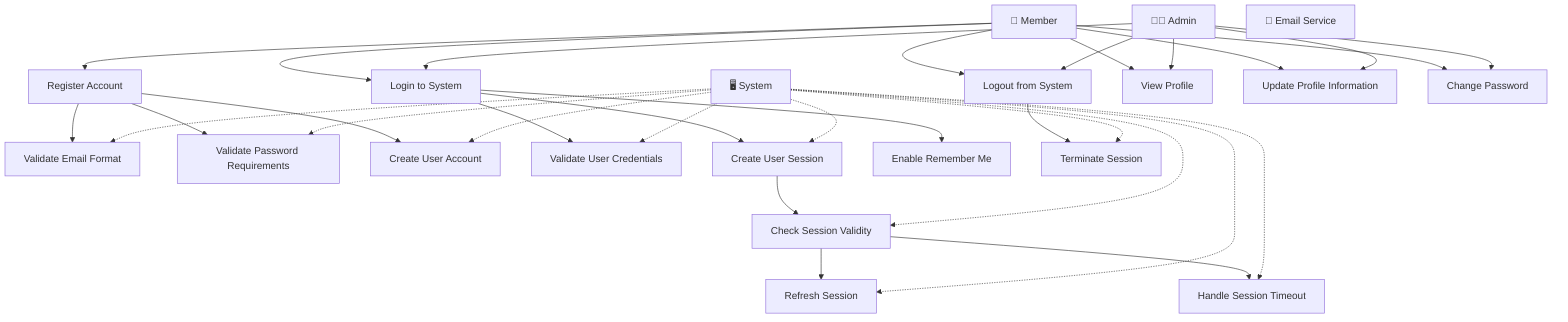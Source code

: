 graph TD
    Member["👤 Member"]
    Admin["👨‍💼 Admin"]
    System["🖥️ System"]
    EmailService["📧 Email Service"]
    
    %% Registration Use Cases
    Register["Register Account"]
    ValidateEmail["Validate Email Format"]
    ValidatePassword["Validate Password Requirements"]
    CreateAccount["Create User Account"]
    
    %% Authentication Use Cases
    Login["Login to System"]
    ValidateCredentials["Validate User Credentials"]
    CreateSession["Create User Session"]
    RememberMe["Enable Remember Me"]
    Logout["Logout from System"]
    TerminateSession["Terminate Session"]
    
    %% Profile Management
    ViewProfile["View Profile"]
    UpdateProfile["Update Profile Information"]
    ChangePassword["Change Password"]
    
    %% Session Management
    CheckSession["Check Session Validity"]
    RefreshSession["Refresh Session"]
    SessionTimeout["Handle Session Timeout"]
    
    %% Relationships
    Member --> Register
    Member --> Login
    Member --> ViewProfile
    Member --> UpdateProfile
    Member --> ChangePassword
    Member --> Logout
    
    Admin --> Login
    Admin --> ViewProfile
    Admin --> UpdateProfile
    Admin --> ChangePassword
    Admin --> Logout
    
    Register --> ValidateEmail
    Register --> ValidatePassword
    Register --> CreateAccount
    
    Login --> ValidateCredentials
    Login --> CreateSession
    Login --> RememberMe
    
    Logout --> TerminateSession
    
    CreateSession --> CheckSession
    CheckSession --> RefreshSession
    CheckSession --> SessionTimeout
    
    %% System interactions
    System -.-> ValidateEmail
    System -.-> ValidatePassword
    System -.-> CreateAccount
    System -.-> ValidateCredentials
    System -.-> CreateSession
    System -.-> TerminateSession
    System -.-> CheckSession
    System -.-> RefreshSession
    System -.-> SessionTimeout